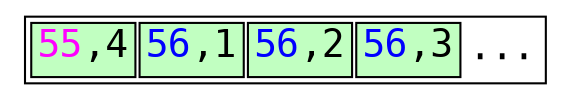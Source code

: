 // Example B-Tree graph
//
// Breadth-first order
//
// Start from root, go left to right
//
// Workflow:
//
// $ dot -T svg btree.dot -o btree.svg;

digraph nbtree {
graph [fontname = "monospace"];
node [shape = none,height=.1,fontname = "monospace",fontsize=18];
// Level 0 (leaf level)
leafnode_1[ label=<<table>
                    <tr>
                        <td bgcolor='darkseagreen1' port="t5"><font color="magenta">55</font>,4</td>
                        <!-- <td align="center" border="0" bgcolor='white' port="t6">&#9986;</td> -->
                        <td bgcolor='darkseagreen1' port="t7"><font color="blue">56</font>,1</td>
                        <td bgcolor='darkseagreen1' port="t8"><font color="blue">56</font>,2</td>
                        <td bgcolor='darkseagreen1' port="t9"><font color="blue">56</font>,3</td>
                        <td border="0" bgcolor='white' port="t10">...</td>
                    </tr>
                </table>
               >
        ];
//Force alignment from root to internal to leaf levels:
//edge[style=invis];
//"rootnode":d1 -> "leafnode_2":t2
}
